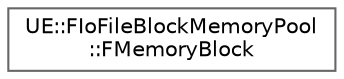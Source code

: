 digraph "Graphical Class Hierarchy"
{
 // INTERACTIVE_SVG=YES
 // LATEX_PDF_SIZE
  bgcolor="transparent";
  edge [fontname=Helvetica,fontsize=10,labelfontname=Helvetica,labelfontsize=10];
  node [fontname=Helvetica,fontsize=10,shape=box,height=0.2,width=0.4];
  rankdir="LR";
  Node0 [id="Node000000",label="UE::FIoFileBlockMemoryPool\l::FMemoryBlock",height=0.2,width=0.4,color="grey40", fillcolor="white", style="filled",URL="$d4/d88/structUE_1_1FIoFileBlockMemoryPool_1_1FMemoryBlock.html",tooltip=" "];
}
